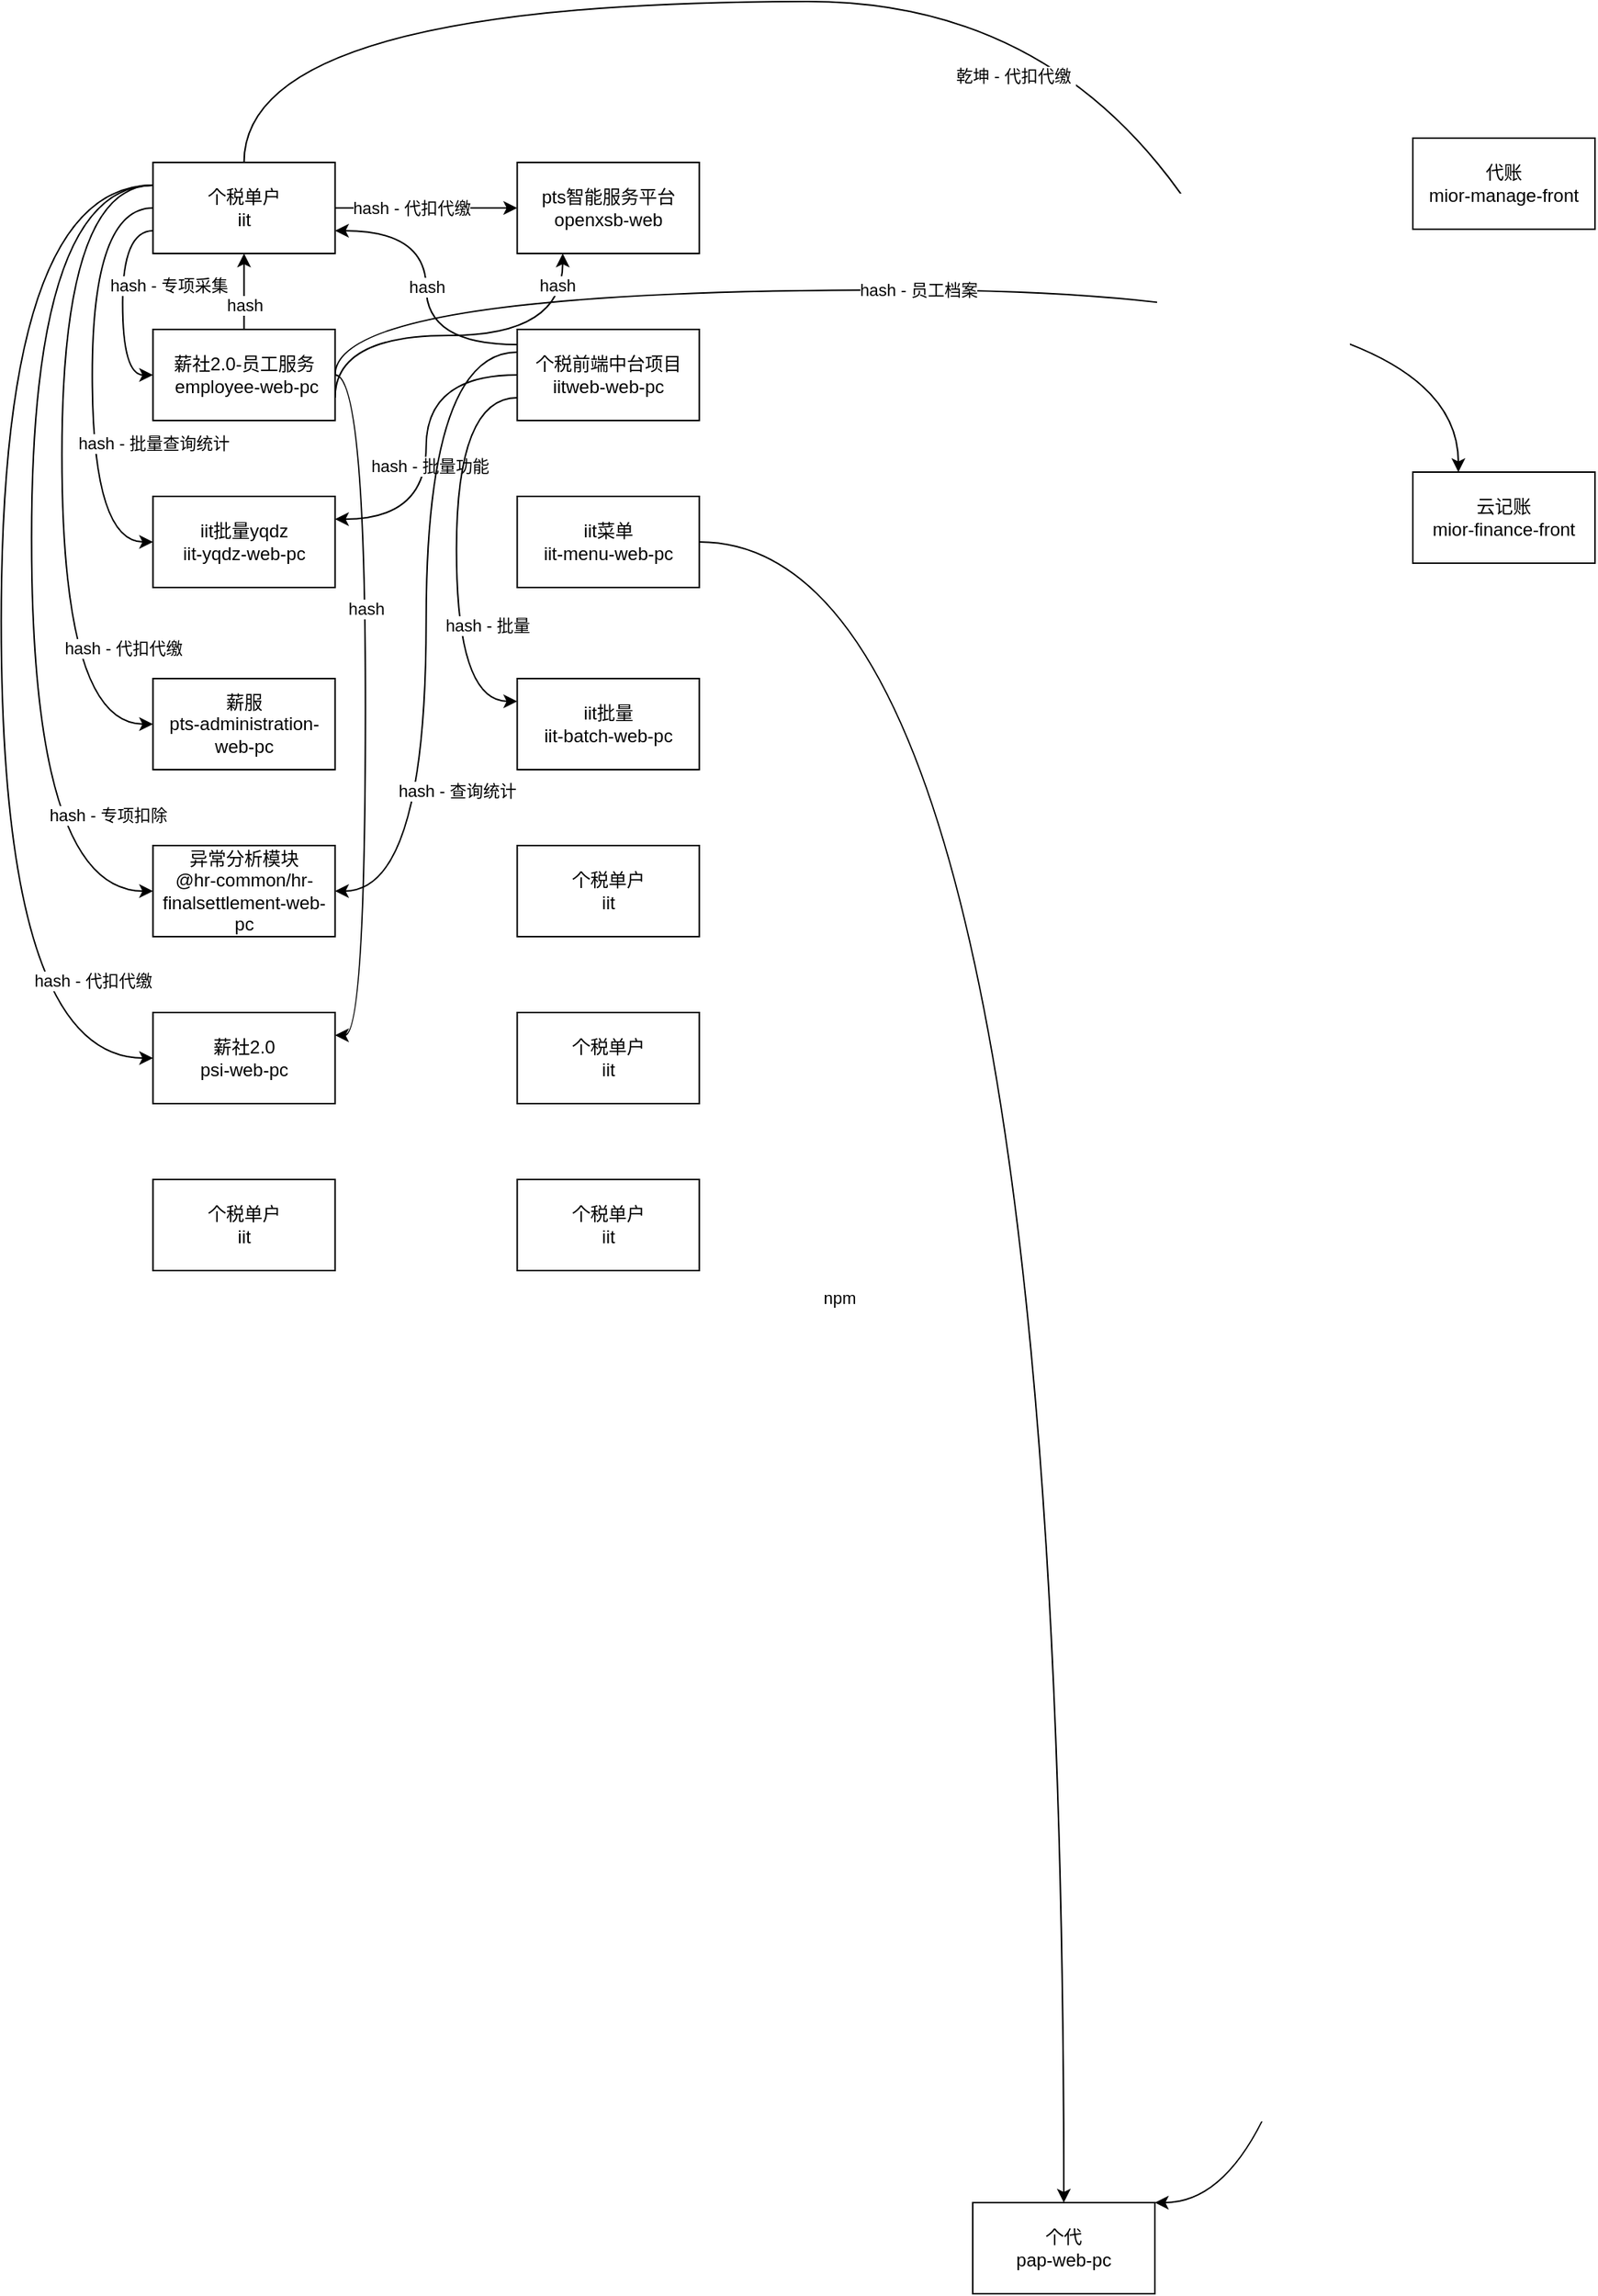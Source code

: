 <mxfile version="14.7.0" type="github">
  <diagram id="C5RBs43oDa-KdzZeNtuy" name="Page-1">
    <mxGraphModel dx="1007" dy="646" grid="1" gridSize="10" guides="1" tooltips="1" connect="1" arrows="1" fold="1" page="1" pageScale="1" pageWidth="1920" pageHeight="1200" math="0" shadow="0">
      <root>
        <mxCell id="WIyWlLk6GJQsqaUBKTNV-0" />
        <mxCell id="WIyWlLk6GJQsqaUBKTNV-1" parent="WIyWlLk6GJQsqaUBKTNV-0" />
        <mxCell id="jXRH5hxhqufLYqnt1CxV-52" style="edgeStyle=orthogonalEdgeStyle;curved=1;jumpStyle=gap;orthogonalLoop=1;jettySize=auto;html=1;exitX=0;exitY=0.75;exitDx=0;exitDy=0;entryX=0;entryY=0.5;entryDx=0;entryDy=0;" edge="1" parent="WIyWlLk6GJQsqaUBKTNV-1" source="jXRH5hxhqufLYqnt1CxV-47" target="jXRH5hxhqufLYqnt1CxV-48">
          <mxGeometry relative="1" as="geometry" />
        </mxCell>
        <mxCell id="jXRH5hxhqufLYqnt1CxV-69" value="hash - 专项采集" style="edgeLabel;html=1;align=center;verticalAlign=middle;resizable=0;points=[];" vertex="1" connectable="0" parent="jXRH5hxhqufLYqnt1CxV-52">
          <mxGeometry x="-0.17" relative="1" as="geometry">
            <mxPoint x="30" as="offset" />
          </mxGeometry>
        </mxCell>
        <mxCell id="jXRH5hxhqufLYqnt1CxV-70" style="edgeStyle=orthogonalEdgeStyle;curved=1;jumpStyle=gap;orthogonalLoop=1;jettySize=auto;html=1;exitX=1;exitY=0.5;exitDx=0;exitDy=0;" edge="1" parent="WIyWlLk6GJQsqaUBKTNV-1" source="jXRH5hxhqufLYqnt1CxV-47" target="jXRH5hxhqufLYqnt1CxV-59">
          <mxGeometry relative="1" as="geometry" />
        </mxCell>
        <mxCell id="jXRH5hxhqufLYqnt1CxV-71" value="hash - 代扣代缴" style="edgeLabel;html=1;align=center;verticalAlign=middle;resizable=0;points=[];" vertex="1" connectable="0" parent="jXRH5hxhqufLYqnt1CxV-70">
          <mxGeometry x="-0.183" y="-2" relative="1" as="geometry">
            <mxPoint x="1" y="-2" as="offset" />
          </mxGeometry>
        </mxCell>
        <mxCell id="jXRH5hxhqufLYqnt1CxV-75" style="edgeStyle=orthogonalEdgeStyle;curved=1;jumpStyle=gap;orthogonalLoop=1;jettySize=auto;html=1;exitX=0;exitY=0.5;exitDx=0;exitDy=0;entryX=0;entryY=0.5;entryDx=0;entryDy=0;" edge="1" parent="WIyWlLk6GJQsqaUBKTNV-1" source="jXRH5hxhqufLYqnt1CxV-47" target="jXRH5hxhqufLYqnt1CxV-49">
          <mxGeometry relative="1" as="geometry">
            <Array as="points">
              <mxPoint x="449.8" y="226" />
              <mxPoint x="449.8" y="446" />
            </Array>
          </mxGeometry>
        </mxCell>
        <mxCell id="jXRH5hxhqufLYqnt1CxV-76" value="hash - 批量查询统计" style="edgeLabel;html=1;align=center;verticalAlign=middle;resizable=0;points=[];" vertex="1" connectable="0" parent="jXRH5hxhqufLYqnt1CxV-75">
          <mxGeometry x="0.3" y="3" relative="1" as="geometry">
            <mxPoint x="37" as="offset" />
          </mxGeometry>
        </mxCell>
        <mxCell id="jXRH5hxhqufLYqnt1CxV-77" style="edgeStyle=orthogonalEdgeStyle;curved=1;jumpStyle=gap;orthogonalLoop=1;jettySize=auto;html=1;exitX=0;exitY=0.25;exitDx=0;exitDy=0;entryX=0;entryY=0.5;entryDx=0;entryDy=0;" edge="1" parent="WIyWlLk6GJQsqaUBKTNV-1" source="jXRH5hxhqufLYqnt1CxV-47" target="jXRH5hxhqufLYqnt1CxV-50">
          <mxGeometry relative="1" as="geometry">
            <Array as="points">
              <mxPoint x="429.8" y="211" />
              <mxPoint x="429.8" y="566" />
            </Array>
          </mxGeometry>
        </mxCell>
        <mxCell id="jXRH5hxhqufLYqnt1CxV-78" value="hash - 代扣代缴" style="edgeLabel;html=1;align=center;verticalAlign=middle;resizable=0;points=[];" vertex="1" connectable="0" parent="jXRH5hxhqufLYqnt1CxV-77">
          <mxGeometry x="0.541" y="10" relative="1" as="geometry">
            <mxPoint x="30" y="-1" as="offset" />
          </mxGeometry>
        </mxCell>
        <mxCell id="jXRH5hxhqufLYqnt1CxV-82" style="edgeStyle=orthogonalEdgeStyle;curved=1;jumpStyle=gap;orthogonalLoop=1;jettySize=auto;html=1;exitX=0;exitY=0.25;exitDx=0;exitDy=0;entryX=0;entryY=0.5;entryDx=0;entryDy=0;" edge="1" parent="WIyWlLk6GJQsqaUBKTNV-1" source="jXRH5hxhqufLYqnt1CxV-47" target="jXRH5hxhqufLYqnt1CxV-51">
          <mxGeometry relative="1" as="geometry">
            <Array as="points">
              <mxPoint x="409.8" y="211" />
              <mxPoint x="409.8" y="676" />
            </Array>
          </mxGeometry>
        </mxCell>
        <mxCell id="jXRH5hxhqufLYqnt1CxV-83" value="hash - 专项扣除" style="edgeLabel;html=1;align=center;verticalAlign=middle;resizable=0;points=[];" vertex="1" connectable="0" parent="jXRH5hxhqufLYqnt1CxV-82">
          <mxGeometry x="0.587" y="23" relative="1" as="geometry">
            <mxPoint x="27" y="-1" as="offset" />
          </mxGeometry>
        </mxCell>
        <mxCell id="jXRH5hxhqufLYqnt1CxV-84" style="edgeStyle=orthogonalEdgeStyle;curved=1;jumpStyle=gap;orthogonalLoop=1;jettySize=auto;html=1;exitX=0;exitY=0.25;exitDx=0;exitDy=0;entryX=0;entryY=0.5;entryDx=0;entryDy=0;" edge="1" parent="WIyWlLk6GJQsqaUBKTNV-1" source="jXRH5hxhqufLYqnt1CxV-47" target="jXRH5hxhqufLYqnt1CxV-64">
          <mxGeometry relative="1" as="geometry">
            <Array as="points">
              <mxPoint x="389.8" y="211" />
              <mxPoint x="389.8" y="786" />
            </Array>
          </mxGeometry>
        </mxCell>
        <mxCell id="jXRH5hxhqufLYqnt1CxV-85" value="hash - 代扣代缴" style="edgeLabel;html=1;align=center;verticalAlign=middle;resizable=0;points=[];" vertex="1" connectable="0" parent="jXRH5hxhqufLYqnt1CxV-84">
          <mxGeometry x="0.61" y="33" relative="1" as="geometry">
            <mxPoint x="27" as="offset" />
          </mxGeometry>
        </mxCell>
        <mxCell id="jXRH5hxhqufLYqnt1CxV-88" style="edgeStyle=orthogonalEdgeStyle;curved=1;jumpStyle=gap;orthogonalLoop=1;jettySize=auto;html=1;exitX=0.5;exitY=0;exitDx=0;exitDy=0;entryX=1;entryY=0;entryDx=0;entryDy=0;" edge="1" parent="WIyWlLk6GJQsqaUBKTNV-1" source="jXRH5hxhqufLYqnt1CxV-47" target="jXRH5hxhqufLYqnt1CxV-56">
          <mxGeometry relative="1" as="geometry">
            <Array as="points">
              <mxPoint x="550" y="90" />
              <mxPoint x="1293" y="90" />
              <mxPoint x="1293" y="1540" />
            </Array>
          </mxGeometry>
        </mxCell>
        <mxCell id="jXRH5hxhqufLYqnt1CxV-100" value="乾坤 -&amp;nbsp;代扣代缴&amp;nbsp;" style="edgeLabel;html=1;align=center;verticalAlign=middle;resizable=0;points=[];" vertex="1" connectable="0" parent="jXRH5hxhqufLYqnt1CxV-88">
          <mxGeometry x="-0.498" y="-49" relative="1" as="geometry">
            <mxPoint x="1" as="offset" />
          </mxGeometry>
        </mxCell>
        <mxCell id="jXRH5hxhqufLYqnt1CxV-47" value="&lt;span&gt;个税单户&lt;/span&gt;&lt;br&gt;&lt;span&gt;iit&lt;/span&gt;" style="rounded=0;whiteSpace=wrap;html=1;gradientColor=none;" vertex="1" parent="WIyWlLk6GJQsqaUBKTNV-1">
          <mxGeometry x="489.8" y="196" width="120" height="60" as="geometry" />
        </mxCell>
        <mxCell id="jXRH5hxhqufLYqnt1CxV-105" style="edgeStyle=orthogonalEdgeStyle;curved=1;jumpStyle=gap;orthogonalLoop=1;jettySize=auto;html=1;exitX=1;exitY=0.5;exitDx=0;exitDy=0;entryX=0.25;entryY=0;entryDx=0;entryDy=0;" edge="1" parent="WIyWlLk6GJQsqaUBKTNV-1" source="jXRH5hxhqufLYqnt1CxV-48" target="jXRH5hxhqufLYqnt1CxV-104">
          <mxGeometry relative="1" as="geometry">
            <Array as="points">
              <mxPoint x="610" y="280" />
              <mxPoint x="1350" y="280" />
            </Array>
          </mxGeometry>
        </mxCell>
        <mxCell id="jXRH5hxhqufLYqnt1CxV-106" value="hash - 员工档案" style="edgeLabel;html=1;align=center;verticalAlign=middle;resizable=0;points=[];" vertex="1" connectable="0" parent="jXRH5hxhqufLYqnt1CxV-105">
          <mxGeometry x="-0.039" relative="1" as="geometry">
            <mxPoint as="offset" />
          </mxGeometry>
        </mxCell>
        <mxCell id="jXRH5hxhqufLYqnt1CxV-107" style="edgeStyle=orthogonalEdgeStyle;curved=1;jumpStyle=gap;orthogonalLoop=1;jettySize=auto;html=1;exitX=1;exitY=0.75;exitDx=0;exitDy=0;entryX=0.25;entryY=1;entryDx=0;entryDy=0;" edge="1" parent="WIyWlLk6GJQsqaUBKTNV-1" source="jXRH5hxhqufLYqnt1CxV-48" target="jXRH5hxhqufLYqnt1CxV-59">
          <mxGeometry relative="1" as="geometry">
            <Array as="points">
              <mxPoint x="610" y="310" />
              <mxPoint x="760" y="310" />
            </Array>
          </mxGeometry>
        </mxCell>
        <mxCell id="jXRH5hxhqufLYqnt1CxV-108" value="hash" style="edgeLabel;html=1;align=center;verticalAlign=middle;resizable=0;points=[];" vertex="1" connectable="0" parent="jXRH5hxhqufLYqnt1CxV-107">
          <mxGeometry x="0.833" y="4" relative="1" as="geometry">
            <mxPoint as="offset" />
          </mxGeometry>
        </mxCell>
        <mxCell id="jXRH5hxhqufLYqnt1CxV-109" style="edgeStyle=orthogonalEdgeStyle;curved=1;jumpStyle=gap;orthogonalLoop=1;jettySize=auto;html=1;exitX=1;exitY=0.5;exitDx=0;exitDy=0;entryX=1;entryY=0.25;entryDx=0;entryDy=0;" edge="1" parent="WIyWlLk6GJQsqaUBKTNV-1" source="jXRH5hxhqufLYqnt1CxV-48" target="jXRH5hxhqufLYqnt1CxV-64">
          <mxGeometry relative="1" as="geometry" />
        </mxCell>
        <mxCell id="jXRH5hxhqufLYqnt1CxV-110" value="hash" style="edgeLabel;html=1;align=center;verticalAlign=middle;resizable=0;points=[];" vertex="1" connectable="0" parent="jXRH5hxhqufLYqnt1CxV-109">
          <mxGeometry x="-0.267" relative="1" as="geometry">
            <mxPoint as="offset" />
          </mxGeometry>
        </mxCell>
        <mxCell id="jXRH5hxhqufLYqnt1CxV-111" value="hash" style="edgeStyle=orthogonalEdgeStyle;curved=1;jumpStyle=gap;orthogonalLoop=1;jettySize=auto;html=1;exitX=0.5;exitY=0;exitDx=0;exitDy=0;entryX=0.5;entryY=1;entryDx=0;entryDy=0;" edge="1" parent="WIyWlLk6GJQsqaUBKTNV-1" source="jXRH5hxhqufLYqnt1CxV-48" target="jXRH5hxhqufLYqnt1CxV-47">
          <mxGeometry x="-0.36" relative="1" as="geometry">
            <mxPoint as="offset" />
          </mxGeometry>
        </mxCell>
        <mxCell id="jXRH5hxhqufLYqnt1CxV-48" value="薪社2.0-员工服务&lt;br&gt;&amp;nbsp;employee-web-pc" style="rounded=0;whiteSpace=wrap;html=1;gradientColor=none;" vertex="1" parent="WIyWlLk6GJQsqaUBKTNV-1">
          <mxGeometry x="489.8" y="306" width="120" height="60" as="geometry" />
        </mxCell>
        <mxCell id="jXRH5hxhqufLYqnt1CxV-49" value="iit批量yqdz&lt;br&gt;iit-yqdz-web-pc" style="rounded=0;whiteSpace=wrap;html=1;gradientColor=none;" vertex="1" parent="WIyWlLk6GJQsqaUBKTNV-1">
          <mxGeometry x="489.8" y="416" width="120" height="60" as="geometry" />
        </mxCell>
        <mxCell id="jXRH5hxhqufLYqnt1CxV-50" value="薪服&lt;br&gt;pts-administration-web-pc" style="rounded=0;whiteSpace=wrap;html=1;gradientColor=none;" vertex="1" parent="WIyWlLk6GJQsqaUBKTNV-1">
          <mxGeometry x="489.8" y="536" width="120" height="60" as="geometry" />
        </mxCell>
        <mxCell id="jXRH5hxhqufLYqnt1CxV-51" value="异常分析模块&lt;br&gt;@hr-common/hr-finalsettlement-web-pc" style="rounded=0;whiteSpace=wrap;html=1;gradientColor=none;" vertex="1" parent="WIyWlLk6GJQsqaUBKTNV-1">
          <mxGeometry x="489.8" y="646" width="120" height="60" as="geometry" />
        </mxCell>
        <mxCell id="jXRH5hxhqufLYqnt1CxV-56" value="个代&lt;br&gt;pap-web-pc" style="rounded=0;whiteSpace=wrap;html=1;gradientColor=none;" vertex="1" parent="WIyWlLk6GJQsqaUBKTNV-1">
          <mxGeometry x="1030" y="1540" width="120" height="60" as="geometry" />
        </mxCell>
        <mxCell id="jXRH5hxhqufLYqnt1CxV-59" value="pts智能服务平台&lt;br&gt;openxsb-web" style="rounded=0;whiteSpace=wrap;html=1;gradientColor=none;" vertex="1" parent="WIyWlLk6GJQsqaUBKTNV-1">
          <mxGeometry x="729.8" y="196" width="120" height="60" as="geometry" />
        </mxCell>
        <mxCell id="jXRH5hxhqufLYqnt1CxV-72" value="hash" style="edgeStyle=orthogonalEdgeStyle;curved=1;jumpStyle=gap;orthogonalLoop=1;jettySize=auto;html=1;entryX=1;entryY=0.75;entryDx=0;entryDy=0;" edge="1" parent="WIyWlLk6GJQsqaUBKTNV-1" source="jXRH5hxhqufLYqnt1CxV-60" target="jXRH5hxhqufLYqnt1CxV-47">
          <mxGeometry relative="1" as="geometry">
            <Array as="points">
              <mxPoint x="669.8" y="316" />
              <mxPoint x="669.8" y="241" />
            </Array>
          </mxGeometry>
        </mxCell>
        <mxCell id="jXRH5hxhqufLYqnt1CxV-73" style="edgeStyle=orthogonalEdgeStyle;curved=1;jumpStyle=gap;orthogonalLoop=1;jettySize=auto;html=1;entryX=1;entryY=0.25;entryDx=0;entryDy=0;exitX=0;exitY=0.5;exitDx=0;exitDy=0;" edge="1" parent="WIyWlLk6GJQsqaUBKTNV-1" source="jXRH5hxhqufLYqnt1CxV-60" target="jXRH5hxhqufLYqnt1CxV-49">
          <mxGeometry relative="1" as="geometry">
            <mxPoint x="719.8" y="336" as="sourcePoint" />
          </mxGeometry>
        </mxCell>
        <mxCell id="jXRH5hxhqufLYqnt1CxV-74" value="hash - 批量功能" style="edgeLabel;html=1;align=center;verticalAlign=middle;resizable=0;points=[];" vertex="1" connectable="0" parent="jXRH5hxhqufLYqnt1CxV-73">
          <mxGeometry x="0.11" y="2" relative="1" as="geometry">
            <mxPoint as="offset" />
          </mxGeometry>
        </mxCell>
        <mxCell id="jXRH5hxhqufLYqnt1CxV-92" style="edgeStyle=orthogonalEdgeStyle;curved=1;jumpStyle=gap;orthogonalLoop=1;jettySize=auto;html=1;exitX=0;exitY=0.75;exitDx=0;exitDy=0;entryX=0;entryY=0.25;entryDx=0;entryDy=0;" edge="1" parent="WIyWlLk6GJQsqaUBKTNV-1" source="jXRH5hxhqufLYqnt1CxV-60" target="jXRH5hxhqufLYqnt1CxV-62">
          <mxGeometry relative="1" as="geometry">
            <Array as="points">
              <mxPoint x="689.8" y="351" />
              <mxPoint x="689.8" y="551" />
            </Array>
          </mxGeometry>
        </mxCell>
        <mxCell id="jXRH5hxhqufLYqnt1CxV-93" value="hash - 批量" style="edgeLabel;html=1;align=center;verticalAlign=middle;resizable=0;points=[];" vertex="1" connectable="0" parent="jXRH5hxhqufLYqnt1CxV-92">
          <mxGeometry x="0.357" relative="1" as="geometry">
            <mxPoint x="20" as="offset" />
          </mxGeometry>
        </mxCell>
        <mxCell id="jXRH5hxhqufLYqnt1CxV-95" style="edgeStyle=orthogonalEdgeStyle;curved=1;jumpStyle=gap;orthogonalLoop=1;jettySize=auto;html=1;exitX=0;exitY=0.25;exitDx=0;exitDy=0;entryX=1;entryY=0.5;entryDx=0;entryDy=0;" edge="1" parent="WIyWlLk6GJQsqaUBKTNV-1" source="jXRH5hxhqufLYqnt1CxV-60" target="jXRH5hxhqufLYqnt1CxV-51">
          <mxGeometry relative="1" as="geometry" />
        </mxCell>
        <mxCell id="jXRH5hxhqufLYqnt1CxV-96" value="hash - 查询统计" style="edgeLabel;html=1;align=center;verticalAlign=middle;resizable=0;points=[];" vertex="1" connectable="0" parent="jXRH5hxhqufLYqnt1CxV-95">
          <mxGeometry x="0.469" y="-8" relative="1" as="geometry">
            <mxPoint x="28" as="offset" />
          </mxGeometry>
        </mxCell>
        <mxCell id="jXRH5hxhqufLYqnt1CxV-60" value="个税前端中台项目&lt;br&gt;iitweb-web-pc" style="rounded=0;whiteSpace=wrap;html=1;gradientColor=none;" vertex="1" parent="WIyWlLk6GJQsqaUBKTNV-1">
          <mxGeometry x="729.8" y="306" width="120" height="60" as="geometry" />
        </mxCell>
        <mxCell id="jXRH5hxhqufLYqnt1CxV-86" style="edgeStyle=orthogonalEdgeStyle;curved=1;jumpStyle=gap;orthogonalLoop=1;jettySize=auto;html=1;exitX=1;exitY=0.5;exitDx=0;exitDy=0;" edge="1" parent="WIyWlLk6GJQsqaUBKTNV-1" source="jXRH5hxhqufLYqnt1CxV-61" target="jXRH5hxhqufLYqnt1CxV-56">
          <mxGeometry relative="1" as="geometry" />
        </mxCell>
        <mxCell id="jXRH5hxhqufLYqnt1CxV-87" value="npm" style="edgeLabel;html=1;align=center;verticalAlign=middle;resizable=0;points=[];" vertex="1" connectable="0" parent="jXRH5hxhqufLYqnt1CxV-86">
          <mxGeometry x="0.106" y="-148" relative="1" as="geometry">
            <mxPoint as="offset" />
          </mxGeometry>
        </mxCell>
        <mxCell id="jXRH5hxhqufLYqnt1CxV-61" value="iit菜单&lt;br&gt;iit-menu-web-pc" style="rounded=0;whiteSpace=wrap;html=1;gradientColor=none;" vertex="1" parent="WIyWlLk6GJQsqaUBKTNV-1">
          <mxGeometry x="729.8" y="416" width="120" height="60" as="geometry" />
        </mxCell>
        <mxCell id="jXRH5hxhqufLYqnt1CxV-62" value="iit批量&lt;br&gt;iit-batch-web-pc" style="rounded=0;whiteSpace=wrap;html=1;gradientColor=none;" vertex="1" parent="WIyWlLk6GJQsqaUBKTNV-1">
          <mxGeometry x="729.8" y="536" width="120" height="60" as="geometry" />
        </mxCell>
        <mxCell id="jXRH5hxhqufLYqnt1CxV-63" value="&lt;span&gt;个税单户&lt;/span&gt;&lt;br&gt;&lt;span&gt;iit&lt;/span&gt;" style="rounded=0;whiteSpace=wrap;html=1;gradientColor=none;" vertex="1" parent="WIyWlLk6GJQsqaUBKTNV-1">
          <mxGeometry x="729.8" y="646" width="120" height="60" as="geometry" />
        </mxCell>
        <mxCell id="jXRH5hxhqufLYqnt1CxV-64" value="薪社2.0&lt;br&gt;psi-web-pc" style="rounded=0;whiteSpace=wrap;html=1;gradientColor=none;" vertex="1" parent="WIyWlLk6GJQsqaUBKTNV-1">
          <mxGeometry x="489.8" y="756" width="120" height="60" as="geometry" />
        </mxCell>
        <mxCell id="jXRH5hxhqufLYqnt1CxV-65" value="&lt;span&gt;个税单户&lt;/span&gt;&lt;br&gt;&lt;span&gt;iit&lt;/span&gt;" style="rounded=0;whiteSpace=wrap;html=1;gradientColor=none;" vertex="1" parent="WIyWlLk6GJQsqaUBKTNV-1">
          <mxGeometry x="729.8" y="756" width="120" height="60" as="geometry" />
        </mxCell>
        <mxCell id="jXRH5hxhqufLYqnt1CxV-66" value="&lt;span&gt;个税单户&lt;/span&gt;&lt;br&gt;&lt;span&gt;iit&lt;/span&gt;" style="rounded=0;whiteSpace=wrap;html=1;gradientColor=none;" vertex="1" parent="WIyWlLk6GJQsqaUBKTNV-1">
          <mxGeometry x="489.8" y="866" width="120" height="60" as="geometry" />
        </mxCell>
        <mxCell id="jXRH5hxhqufLYqnt1CxV-67" value="&lt;span&gt;个税单户&lt;/span&gt;&lt;br&gt;&lt;span&gt;iit&lt;/span&gt;" style="rounded=0;whiteSpace=wrap;html=1;gradientColor=none;" vertex="1" parent="WIyWlLk6GJQsqaUBKTNV-1">
          <mxGeometry x="729.8" y="866" width="120" height="60" as="geometry" />
        </mxCell>
        <mxCell id="jXRH5hxhqufLYqnt1CxV-68" value="代账&lt;br&gt;mior-manage-front" style="rounded=0;whiteSpace=wrap;html=1;gradientColor=none;" vertex="1" parent="WIyWlLk6GJQsqaUBKTNV-1">
          <mxGeometry x="1320" y="180" width="120" height="60" as="geometry" />
        </mxCell>
        <mxCell id="jXRH5hxhqufLYqnt1CxV-104" value="云记账&lt;br&gt;mior-finance-front" style="rounded=0;whiteSpace=wrap;html=1;gradientColor=none;" vertex="1" parent="WIyWlLk6GJQsqaUBKTNV-1">
          <mxGeometry x="1320" y="400" width="120" height="60" as="geometry" />
        </mxCell>
      </root>
    </mxGraphModel>
  </diagram>
</mxfile>
